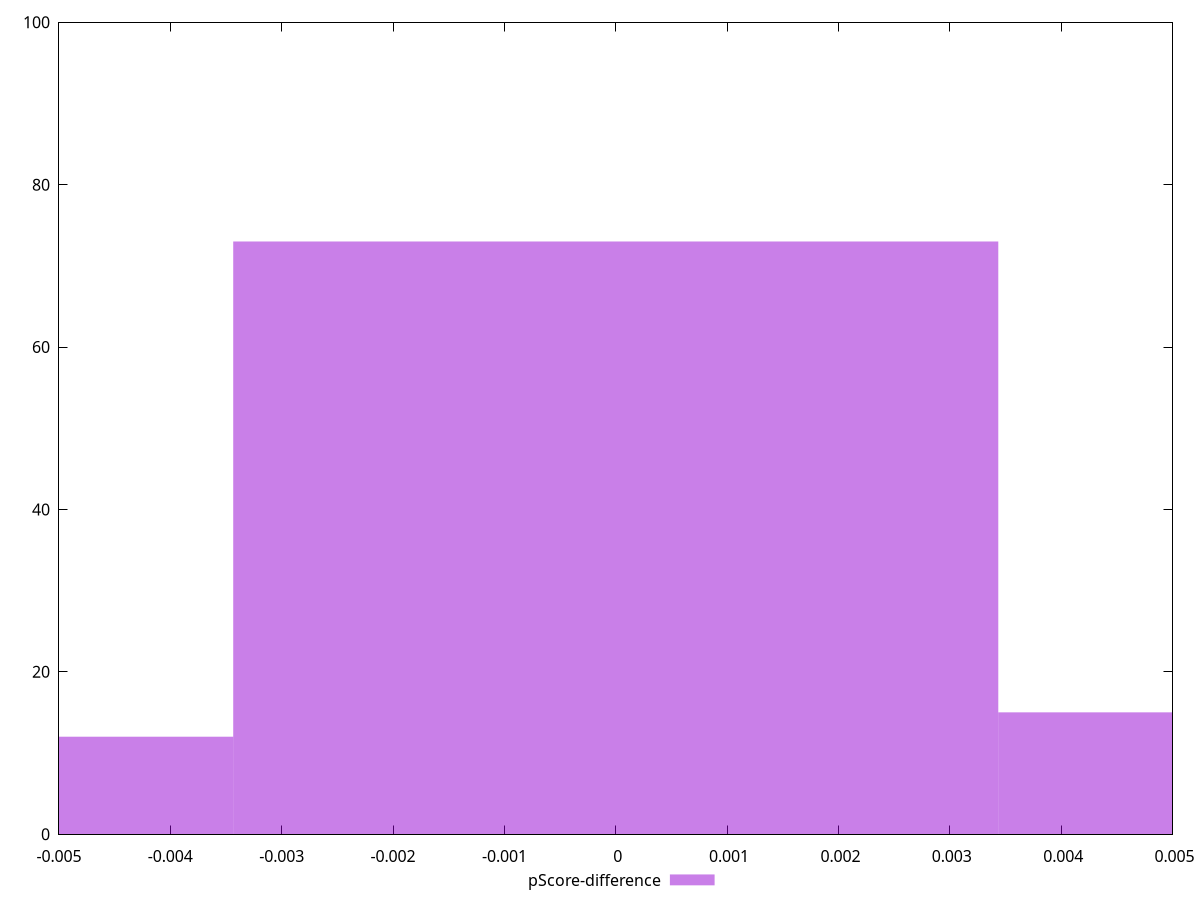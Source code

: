 reset

$pScoreDifference <<EOF
0 73
-0.006870948451036358 12
0.006870948451036358 15
EOF

set key outside below
set boxwidth 0.006870948451036358
set xrange [-0.0050000000000000044:0.004999999999999893]
set yrange [0:100]
set trange [0:100]
set style fill transparent solid 0.5 noborder
set terminal svg size 640, 490 enhanced background rgb 'white'
set output "report_00015_2021-02-09T16-11-33.973Z/render-blocking-resources/samples/pages+cached+noadtech/pScore-difference/histogram.svg"

plot $pScoreDifference title "pScore-difference" with boxes

reset
